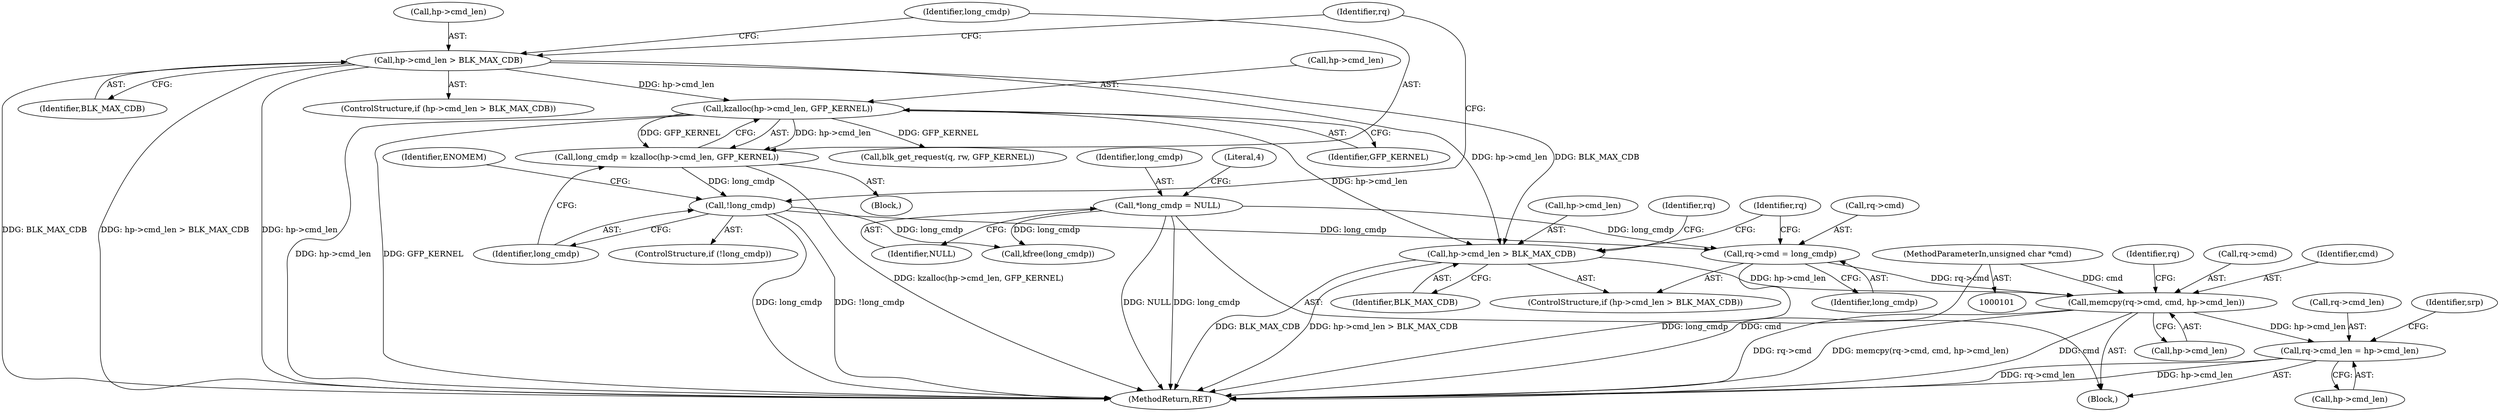 digraph "0_linux_451a2886b6bf90e2fb378f7c46c655450fb96e81@API" {
"1000238" [label="(Call,memcpy(rq->cmd, cmd, hp->cmd_len))"];
"1000233" [label="(Call,rq->cmd = long_cmdp)"];
"1000178" [label="(Call,*long_cmdp = NULL)"];
"1000205" [label="(Call,!long_cmdp)"];
"1000197" [label="(Call,long_cmdp = kzalloc(hp->cmd_len, GFP_KERNEL))"];
"1000199" [label="(Call,kzalloc(hp->cmd_len, GFP_KERNEL))"];
"1000191" [label="(Call,hp->cmd_len > BLK_MAX_CDB)"];
"1000103" [label="(MethodParameterIn,unsigned char *cmd)"];
"1000228" [label="(Call,hp->cmd_len > BLK_MAX_CDB)"];
"1000246" [label="(Call,rq->cmd_len = hp->cmd_len)"];
"1000191" [label="(Call,hp->cmd_len > BLK_MAX_CDB)"];
"1000197" [label="(Call,long_cmdp = kzalloc(hp->cmd_len, GFP_KERNEL))"];
"1000243" [label="(Call,hp->cmd_len)"];
"1000242" [label="(Identifier,cmd)"];
"1000232" [label="(Identifier,BLK_MAX_CDB)"];
"1000229" [label="(Call,hp->cmd_len)"];
"1000237" [label="(Identifier,long_cmdp)"];
"1000195" [label="(Identifier,BLK_MAX_CDB)"];
"1000235" [label="(Identifier,rq)"];
"1000179" [label="(Identifier,long_cmdp)"];
"1000227" [label="(ControlStructure,if (hp->cmd_len > BLK_MAX_CDB))"];
"1000200" [label="(Call,hp->cmd_len)"];
"1000180" [label="(Identifier,NULL)"];
"1000233" [label="(Call,rq->cmd = long_cmdp)"];
"1000192" [label="(Call,hp->cmd_len)"];
"1000206" [label="(Identifier,long_cmdp)"];
"1000248" [label="(Identifier,rq)"];
"1000205" [label="(Call,!long_cmdp)"];
"1000198" [label="(Identifier,long_cmdp)"];
"1000209" [label="(Identifier,ENOMEM)"];
"1000103" [label="(MethodParameterIn,unsigned char *cmd)"];
"1000203" [label="(Identifier,GFP_KERNEL)"];
"1000507" [label="(MethodReturn,RET)"];
"1000178" [label="(Call,*long_cmdp = NULL)"];
"1000199" [label="(Call,kzalloc(hp->cmd_len, GFP_KERNEL))"];
"1000190" [label="(ControlStructure,if (hp->cmd_len > BLK_MAX_CDB))"];
"1000246" [label="(Call,rq->cmd_len = hp->cmd_len)"];
"1000212" [label="(Call,blk_get_request(q, rw, GFP_KERNEL))"];
"1000240" [label="(Identifier,rq)"];
"1000220" [label="(Call,kfree(long_cmdp))"];
"1000104" [label="(Block,)"];
"1000204" [label="(ControlStructure,if (!long_cmdp))"];
"1000228" [label="(Call,hp->cmd_len > BLK_MAX_CDB)"];
"1000247" [label="(Call,rq->cmd_len)"];
"1000196" [label="(Block,)"];
"1000234" [label="(Call,rq->cmd)"];
"1000238" [label="(Call,memcpy(rq->cmd, cmd, hp->cmd_len))"];
"1000255" [label="(Identifier,srp)"];
"1000250" [label="(Call,hp->cmd_len)"];
"1000182" [label="(Literal,4)"];
"1000211" [label="(Identifier,rq)"];
"1000239" [label="(Call,rq->cmd)"];
"1000238" -> "1000104"  [label="AST: "];
"1000238" -> "1000243"  [label="CFG: "];
"1000239" -> "1000238"  [label="AST: "];
"1000242" -> "1000238"  [label="AST: "];
"1000243" -> "1000238"  [label="AST: "];
"1000248" -> "1000238"  [label="CFG: "];
"1000238" -> "1000507"  [label="DDG: rq->cmd"];
"1000238" -> "1000507"  [label="DDG: memcpy(rq->cmd, cmd, hp->cmd_len)"];
"1000238" -> "1000507"  [label="DDG: cmd"];
"1000233" -> "1000238"  [label="DDG: rq->cmd"];
"1000103" -> "1000238"  [label="DDG: cmd"];
"1000228" -> "1000238"  [label="DDG: hp->cmd_len"];
"1000238" -> "1000246"  [label="DDG: hp->cmd_len"];
"1000233" -> "1000227"  [label="AST: "];
"1000233" -> "1000237"  [label="CFG: "];
"1000234" -> "1000233"  [label="AST: "];
"1000237" -> "1000233"  [label="AST: "];
"1000240" -> "1000233"  [label="CFG: "];
"1000233" -> "1000507"  [label="DDG: long_cmdp"];
"1000178" -> "1000233"  [label="DDG: long_cmdp"];
"1000205" -> "1000233"  [label="DDG: long_cmdp"];
"1000178" -> "1000104"  [label="AST: "];
"1000178" -> "1000180"  [label="CFG: "];
"1000179" -> "1000178"  [label="AST: "];
"1000180" -> "1000178"  [label="AST: "];
"1000182" -> "1000178"  [label="CFG: "];
"1000178" -> "1000507"  [label="DDG: long_cmdp"];
"1000178" -> "1000507"  [label="DDG: NULL"];
"1000178" -> "1000220"  [label="DDG: long_cmdp"];
"1000205" -> "1000204"  [label="AST: "];
"1000205" -> "1000206"  [label="CFG: "];
"1000206" -> "1000205"  [label="AST: "];
"1000209" -> "1000205"  [label="CFG: "];
"1000211" -> "1000205"  [label="CFG: "];
"1000205" -> "1000507"  [label="DDG: long_cmdp"];
"1000205" -> "1000507"  [label="DDG: !long_cmdp"];
"1000197" -> "1000205"  [label="DDG: long_cmdp"];
"1000205" -> "1000220"  [label="DDG: long_cmdp"];
"1000197" -> "1000196"  [label="AST: "];
"1000197" -> "1000199"  [label="CFG: "];
"1000198" -> "1000197"  [label="AST: "];
"1000199" -> "1000197"  [label="AST: "];
"1000206" -> "1000197"  [label="CFG: "];
"1000197" -> "1000507"  [label="DDG: kzalloc(hp->cmd_len, GFP_KERNEL)"];
"1000199" -> "1000197"  [label="DDG: hp->cmd_len"];
"1000199" -> "1000197"  [label="DDG: GFP_KERNEL"];
"1000199" -> "1000203"  [label="CFG: "];
"1000200" -> "1000199"  [label="AST: "];
"1000203" -> "1000199"  [label="AST: "];
"1000199" -> "1000507"  [label="DDG: hp->cmd_len"];
"1000199" -> "1000507"  [label="DDG: GFP_KERNEL"];
"1000191" -> "1000199"  [label="DDG: hp->cmd_len"];
"1000199" -> "1000212"  [label="DDG: GFP_KERNEL"];
"1000199" -> "1000228"  [label="DDG: hp->cmd_len"];
"1000191" -> "1000190"  [label="AST: "];
"1000191" -> "1000195"  [label="CFG: "];
"1000192" -> "1000191"  [label="AST: "];
"1000195" -> "1000191"  [label="AST: "];
"1000198" -> "1000191"  [label="CFG: "];
"1000211" -> "1000191"  [label="CFG: "];
"1000191" -> "1000507"  [label="DDG: BLK_MAX_CDB"];
"1000191" -> "1000507"  [label="DDG: hp->cmd_len > BLK_MAX_CDB"];
"1000191" -> "1000507"  [label="DDG: hp->cmd_len"];
"1000191" -> "1000228"  [label="DDG: hp->cmd_len"];
"1000191" -> "1000228"  [label="DDG: BLK_MAX_CDB"];
"1000103" -> "1000101"  [label="AST: "];
"1000103" -> "1000507"  [label="DDG: cmd"];
"1000228" -> "1000227"  [label="AST: "];
"1000228" -> "1000232"  [label="CFG: "];
"1000229" -> "1000228"  [label="AST: "];
"1000232" -> "1000228"  [label="AST: "];
"1000235" -> "1000228"  [label="CFG: "];
"1000240" -> "1000228"  [label="CFG: "];
"1000228" -> "1000507"  [label="DDG: hp->cmd_len > BLK_MAX_CDB"];
"1000228" -> "1000507"  [label="DDG: BLK_MAX_CDB"];
"1000246" -> "1000104"  [label="AST: "];
"1000246" -> "1000250"  [label="CFG: "];
"1000247" -> "1000246"  [label="AST: "];
"1000250" -> "1000246"  [label="AST: "];
"1000255" -> "1000246"  [label="CFG: "];
"1000246" -> "1000507"  [label="DDG: hp->cmd_len"];
"1000246" -> "1000507"  [label="DDG: rq->cmd_len"];
}
